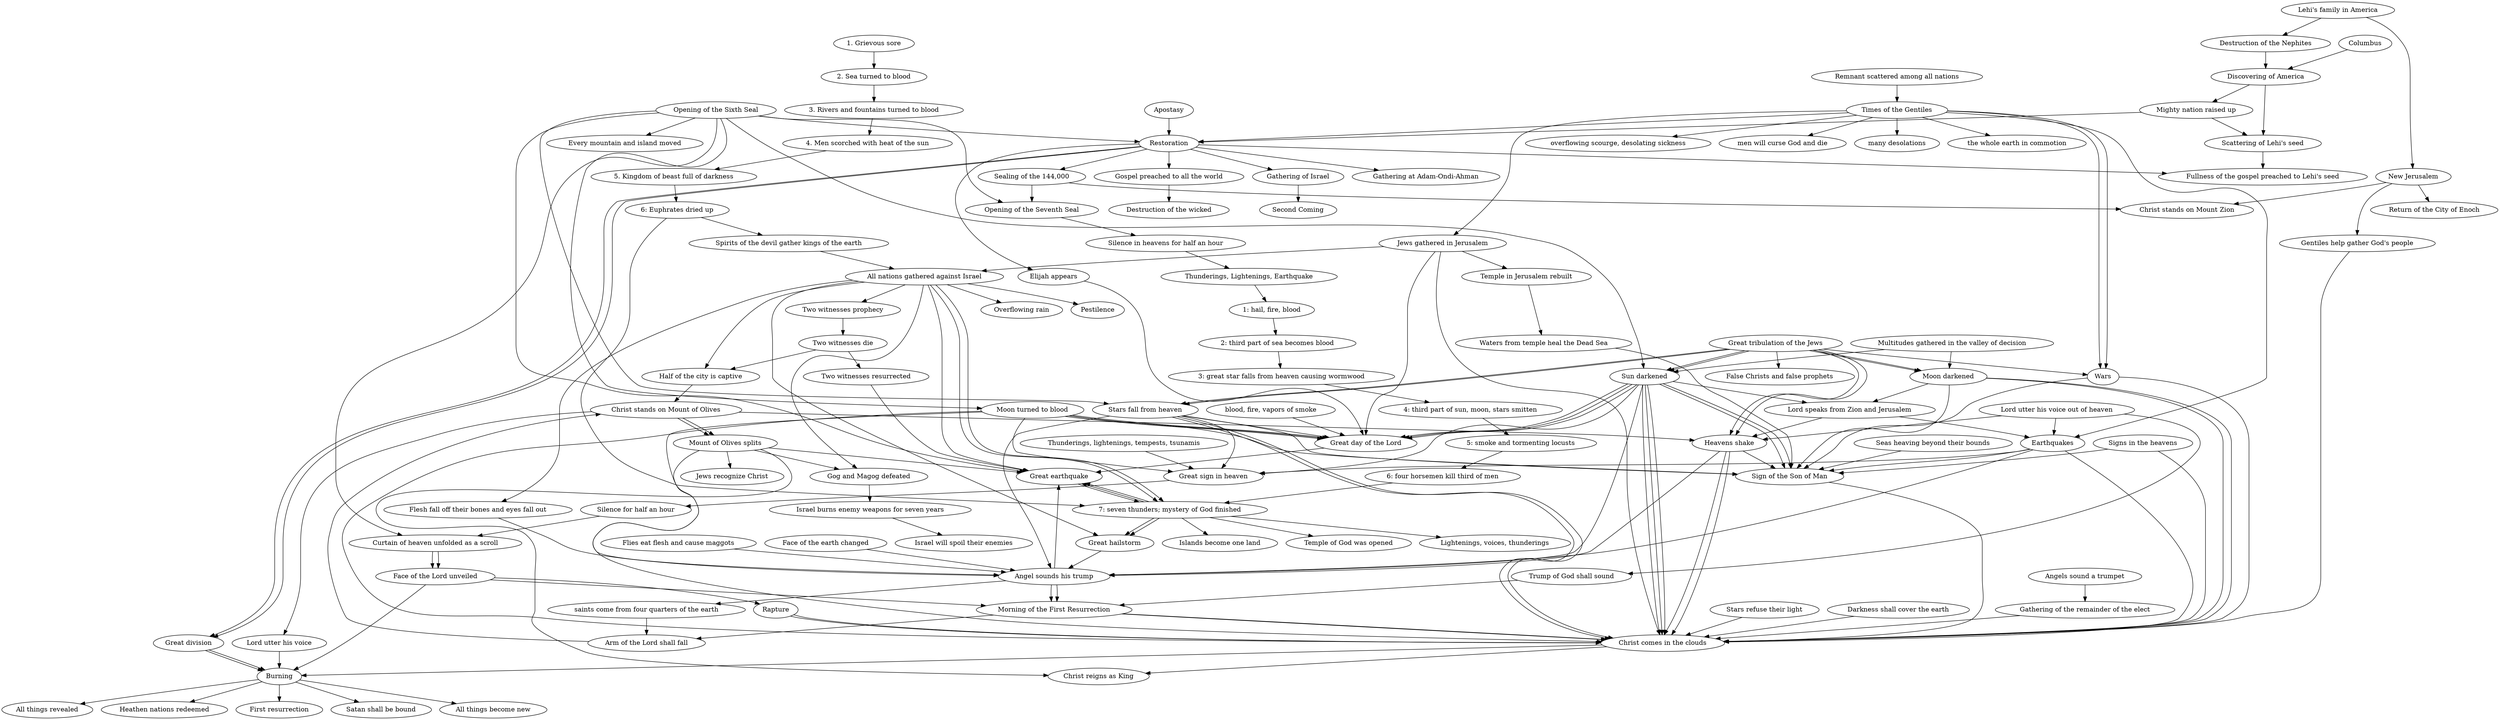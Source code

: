 digraph Signs {
    
  ##
  #
  # OT
  #
  ##

  # Zechariah 14
  "All nations gathered against Israel" -> "Half of the city is captive" -> "Christ stands on Mount of Olives" -> "Mount of Olives splits" -> "Christ reigns as King"
  
  # Zechariah 14:12
  "All nations gathered against Israel" -> "Flesh fall off their bones and eyes fall out"
  
  # Zechariah 14:5
  "Mount of Olives splits" -> "Christ comes in the clouds"
    
  # Ezekial 38:18-23
  # Gog and Magog is concurrent with the seventh seal and seven angels pouring destruction
  "All nations gathered against Israel" -> "Great hailstorm"
  "All nations gathered against Israel" -> "Great earthquake"
  "All nations gathered against Israel" -> "Overflowing rain"
  "All nations gathered against Israel" -> "Pestilence"
    
  # Ezekial 39
  "All nations gathered against Israel" -> "Gog and Magog defeated" -> "Israel burns enemy weapons for seven years" -> "Israel will spoil their enemies"

  # Joel 2:31
  "Sun darkened" -> "Great day of the Lord"
  "Moon turned to blood" -> "Great day of the Lord"

  # Joel 3:14-16
  "Multitudes gathered in the valley of decision" -> "Sun darkened"
  "Multitudes gathered in the valley of decision" -> "Moon darkened"
  "Sun darkened" -> "Lord speaks from Zion and Jerusalem"
  "Moon darkened" -> "Lord speaks from Zion and Jerusalem"
  "Lord speaks from Zion and Jerusalem" -> "Heavens shake"
  "Lord speaks from Zion and Jerusalem" -> "Earthquakes"

  # Malachi 4:5
  "Restoration" -> "Elijah appears"
  "Elijah appears" -> "Great day of the Lord"

  ##
  #
  # NT
  #
  ##

  # Matthew 24
  # JST Matthew 1
  subgraph matt24 {

    ###
    # JST is quite a bit different than Matthew 24. It excludes some things
    # and has others in a different order. We have Matthew 24 documented here
    # for the sake of comparison but commented out because we believe JST
    # to be more correct.
    ###

    # Matthew 24:5
    # "False Christs" -> "Beginning of sorrows"

    # Matthew 24:6
    # "Wars" -> "Beginning of sorrows"

    # Matthew 24:7
    # "Famine" -> "Beginning of sorrows"
    # "Pestilence" -> "Beginning of sorrows"
    # "Earthquakes" -> "Beginning of sorrows"

    # Matthew 24:8
    # "Beginning of sorrows"

    # Matthew 24:9
    # "Beginning of sorrows" -> "Persecution" # Is that what this means?

    # Matthew 24:11
    # "Beginning of sorrows" -> "False prophets"

    # Matthew 24:14
    # "Beginning of sorrows" -> "Gospel preached to all the world"

    # Matthew 24:21
    # "Persecution" -> "Great tribulation"
    # "False prophets" -> "Great tribulation"
    # "Gospel preached to all the world" -> "Great tribulation"

    # Matthew 24:23-24
    # "Great tribulation" -> "False Christs"
    # "Great tribulation" -> "False prophets"

    # Matthew 24:29
    # "Great tribulation" -> "Sun darkened"
    # "Great tribulation" -> "Moon darkened"
    # "Great tribulation" -> "Stars fall from heaven"
    # "Great tribulation" -> "Heavens shake"

    # Matthew 24:30
    # "Sun darkened" -> "Sign of the Son of Man"
    # "Moon darkened" -> "Sign of the Son of Man"
    # "Stars fall from heaven" -> "Sign of the Son of Man"
    # "Heavens shake" -> "Sign of the Son of Man"
    # "Sign of the Son of Man" -> "Christ comes in the clouds"

    # Matthew 24:31
    # "Christ comes in the clouds" -> "Gathering of the elect"

    # JST M 1:18,22
    "Great tribulation of the Jews" -> "False Christs and false prophets"

    # JST M 1:23
    "Great tribulation of the Jews" -> "Wars"

    # JST M 1:31
    "Gospel preached to all the world" -> "Destruction of the wicked"

    # JST M 1:33
    "Great tribulation of the Jews" -> "Sun darkened"
    "Great tribulation of the Jews" -> "Moon darkened"
    "Great tribulation of the Jews" -> "Stars fall from heaven"
    "Great tribulation of the Jews" -> "Heavens shake"

    # JST M 1:36
    "Sun darkened" -> "Sign of the Son of Man"
    "Moon darkened" -> "Sign of the Son of Man"
    "Stars fall from heaven" -> "Sign of the Son of Man"
    "Heavens shake" -> "Sign of the Son of Man"
    "Sign of the Son of Man" -> "Christ comes in the clouds"

    # JST M 1:37
    "Angels sound a trumpet" -> "Gathering of the remainder of the elect" -> "Christ comes in the clouds"
  }

  # Mark 13:24
  "Great tribulation of the Jews" -> "Sun darkened"
  "Great tribulation of the Jews" -> "Moon darkened"
  "Great tribulation of the Jews" -> "Stars fall from heaven"
  "Great tribulation of the Jews" -> "Heavens shake"
  "Sun darkened" -> "Christ comes in the clouds"
  "Moon darkened" -> "Christ comes in the clouds"
  "Stars fall from heaven" -> "Christ comes in the clouds"
  "Heavens shake" -> "Christ comes in the clouds"

  # Luke 21:25-28
  "Signs in the heavens" -> "Christ comes in the clouds"

  # Acts 2:20
  "Sun darkened" -> "Great day of the Lord"
  "Moon turned to blood" -> "Great day of the Lord"

  # 1 Thessalonians 4:16-17
  "Rapture" -> "Christ comes in the clouds"
  "Morning of the First Resurrection" -> "Christ comes in the clouds"

  # Revelation 6
  subgraph sixthSeal {
  	label="Sixth Seal"
  	
  	# Revelation 6:12-14
  	"Opening of the Sixth Seal" -> "Great earthquake"
  	"Opening of the Sixth Seal" -> "Sun darkened"
  	"Opening of the Sixth Seal" -> "Moon turned to blood"
  	"Opening of the Sixth Seal" -> "Stars fall from heaven"
  	"Opening of the Sixth Seal" -> "Curtain of heaven unfolded as a scroll"
  	"Opening of the Sixth Seal" -> "Every mountain and island moved"
  	
  	# Revelation 7:2
  	# D&C 77:9
  	"Opening of the Sixth Seal" -> "Restoration"
  	
  	# Revelation 7:3-4
  	"Restoration" -> "Sealing of the 144,000"
  }
  
  # Revelation 8
  # Revelation 9
  subgraph seventhSeal {
  	label="Seventh Seal: Seven angels"
  	
  	"Opening of the Sixth Seal" -> "Opening of the Seventh Seal"
  	"Sealing of the 144,000" -> "Opening of the Seventh Seal"
  	
  	# Revelation 8:1
  	"Opening of the Seventh Seal" -> "Silence in heavens for half an hour"
  	
  	# Revelation 8:5
  	"Silence in heavens for half an hour" -> "Thunderings, Lightenings, Earthquake"
  	
  	# Revelation 8:7 - first angel
  	"Thunderings, Lightenings, Earthquake" -> "1: hail, fire, blood"
  	
  	# Revelation 8:8 - second angel
  	"1: hail, fire, blood" -> "2: third part of sea becomes blood"
  	
  	# Revelation 8:10 - third angel
  	"2: third part of sea becomes blood" -> "3: great star falls from heaven causing wormwood"
  	
  	# Revelation 8:12 - fourth angel
  	"3: great star falls from heaven causing wormwood" -> "4: third part of sun, moon, stars smitten"
  	
  	# Revelation 9:1-12 - fifth angel
  	"4: third part of sun, moon, stars smitten" -> "5: smoke and tormenting locusts"
  	
  	# Revelation 9:13-21 - sixth angel
  	"5: smoke and tormenting locusts" -> "6: four horsemen kill third of men"
  	
  	# Revelation 10 - seventh angel
  	"6: four horsemen kill third of men" -> "7: seven thunders; mystery of God finished"
  }
  
  # Revelation 11
  subgraph twoWitnesses {
    label="Two witnesses in Jerusalem"
  
    # Revelation 11:2
    # The Gentiles tread Jerusalem for 42 months which is the length of time
    # that the witnesses will prophecy for (1260 days). Zechariah and Ezekial
    # speak of all nations being gathered against Israel. We know from
    # Revelation that this is concurrent with the two witnesses.
    "All nations gathered against Israel" -> "Two witnesses prophecy"
    
    # Revelation 11:3; 11:7
    "Two witnesses prophecy" -> "Two witnesses die"
    
    # Revelation 11:11
    "Two witnesses die" -> "Two witnesses resurrected"
    
    # Revelation 11:13
    # Earthquake destroys tenth of Jerusalem; 7,000 men die
    "Two witnesses resurrected" -> "Great earthquake"	
    
    # Revelation 11:15
    "Great earthquake" -> "7: seven thunders; mystery of God finished"

    # Revelation 11:19
    "7: seven thunders; mystery of God finished" -> "Temple of God was opened"
    "7: seven thunders; mystery of God finished" -> "Lightenings, voices, thunderings"
    "7: seven thunders; mystery of God finished" -> "Great earthquake"
    "7: seven thunders; mystery of God finished" -> "Great hailstorm"
  }

  # Revelation 12
  "Apostasy" -> "Restoration"
  
  # Revelation 15-16
  subgraph sevenPlagues {
  	"1. Grievous sore" -> "2. Sea turned to blood" -> "3. Rivers and fountains turned to blood" -> "4. Men scorched with heat of the sun" -> "5. Kingdom of beast full of darkness" -> "6: Euphrates dried up" -> "7: seven thunders; mystery of God finished"
  	
  	# Revelation 16:12-16
    "6: Euphrates dried up" -> "Spirits of the devil gather kings of the earth" -> "All nations gathered against Israel"
    
    # Revelation 16:16-21
    "All nations gathered against Israel" -> "7: seven thunders; mystery of God finished"
    "7: seven thunders; mystery of God finished" -> "Islands become one land"
    "7: seven thunders; mystery of God finished" -> "Great hailstorm"
  }

  # Revelation 16
  "All nations gathered against Israel" -> "7: seven thunders; mystery of God finished" -> "Great earthquake"

  ##
  #
  # BoM
  #
  ##

  subgraph americas {
    label="Americas"
    
    "Lehi's family in America" -> "Destruction of the Nephites" -> "Discovering of America"
  
    # 1 Nephi 13:12
    "Columbus" -> "Discovering of America"
    
    # 1 Nephi 13:14
    "Discovering of America" -> "Scattering of Lehi's seed"
    
    # 1 Nephi 22:7-8
    "Discovering of America" -> "Mighty nation raised up" -> "Scattering of Lehi's seed"
    "Mighty nation raised up" -> "Restoration"
    
    # 1 Nephi 15:13
    "Restoration" -> "Fullness of the gospel preached to Lehi's seed"
    
    # 1 Nephi 15:17
    "Scattering of Lehi's seed" -> "Fullness of the gospel preached to Lehi's seed"
  }

  # 1 Nephi 15:19, 19:15
  "Restoration" -> "Gathering of Israel" -> "Second Coming"

  # 2 Nephi 12:19-21
  "Great day of the Lord" -> "Great earthquake"

  # 2 Nephi 30:10
  "Restoration" -> "Great division" -> "Burning"

  # 2 Nephi 30:15-18
  "Burning" -> "All things revealed"

  # 3 Nephi 20:22
  # 3 Nephi 21:23-25
  # Ether 13:8
  "Lehi's family in America" -> "New Jerusalem" -> "Gentiles help gather God's people" -> "Christ comes in the clouds"

  ##
  #
  # D&C
  #
  ##

  # D&C 29:13-19
  subgraph dc29 {
    # D&C 29:13
    "Angel sounds his trump" -> "Great earthquake"
    "Angel sounds his trump" -> "Morning of the First Resurrection"
    
    # D&C 29:14-19
    "Sun darkened" -> "Angel sounds his trump"
    "Moon turned to blood" -> "Angel sounds his trump"
    "Stars fall from heaven" -> "Angel sounds his trump"
    "Great hailstorm" -> "Angel sounds his trump"
    "Flies eat flesh and cause maggots" -> "Angel sounds his trump"
    "Flesh fall off their bones and eyes fall out" -> "Angel sounds his trump"
  }

  # D&C 34:7-9
  "Sun darkened" -> "Christ comes in the clouds"
  "Moon turned to blood" -> "Christ comes in the clouds"
  "Stars refuse their light" -> "Christ comes in the clouds"
  "Stars fall from heaven" -> "Christ comes in the clouds"

  # D&C 43:18
  "Lord utter his voice out of heaven" -> "Heavens shake"
  "Lord utter his voice out of heaven" -> "Earthquakes"
  "Lord utter his voice out of heaven" -> "Trump of God shall sound"
  "Trump of God shall sound" -> "Morning of the First Resurrection"

  # D&C 45:24-59
  subgraph dc45 {
  
  	# D&C 45:24-25
  	"Remnant scattered among all nations" -> "Times of the Gentiles" -> "Jews gathered in Jerusalem"
  	
  	# D&C 45:26-27
  	"Times of the Gentiles" -> "Wars"
  	"Times of the Gentiles" -> "the whole earth in commotion"
  	# "Times of the Gentiles" -> "men's hearts shall fail them"
  	# "Times of the Gentiles" -> "shall say that Christ delayeth his coming"
  	# "Times of the Gentiles" -> "love of men wax cold"
  	# "Times of the Gentiles" -> "iniquity shall abound"
  	
  	# D&C 45:28-30
  	"Times of the Gentiles" -> "Restoration"
  	
  	# D&C 45:31-33
  	"Times of the Gentiles" -> "overflowing scourge, desolating sickness"
  	"Times of the Gentiles" -> "men will curse God and die"
  	"Times of the Gentiles" -> "Earthquakes"
  	"Times of the Gentiles" -> "many desolations"
  	"Times of the Gentiles" -> "Wars"
  	
  	# D&C 45:40-43
  	"blood, fire, vapors of smoke" -> "Great day of the Lord"
  	"Sun darkened" -> "Great day of the Lord"
  	"Moon turned to blood" -> "Great day of the Lord"
  	"Stars fall from heaven" -> "Great day of the Lord"
  	"Jews gathered in Jerusalem" -> "Great day of the Lord"
  	
  	# D&C 45:44
  	"Jews gathered in Jerusalem" -> "Christ comes in the clouds"
  	
  	# D&C 45:45-49
  	"Angel sounds his trump" -> "Morning of the First Resurrection" -> "Arm of the Lord shall fall"
  	"Angel sounds his trump" -> "saints come from four quarters of the earth" -> "Arm of the Lord shall fall"
  	"Arm of the Lord shall fall" -> "Christ stands on Mount of Olives" -> "Mount of Olives splits" -> "Great earthquake"
  	"Christ stands on Mount of Olives" -> "Heavens shake"
  	"Christ stands on Mount of Olives" -> "Lord utter his voice" -> "Burning"
  	
  	# D&C 45:51-53
  	"Mount of Olives splits" -> "Jews recognize Christ"
  	
  	# D&C 45:54
  	"Burning" -> "Heathen nations redeemed"
  	"Burning" -> "First resurrection"
  	"Burning" -> "Satan shall be bound"

    # TODO: Resolve this; it was my first understanding of the ordering in D&C 45.
    # Is it correct?
    # D&C 45:39-50
    # "Christ comes in the clouds" -> "First resurrection" -> "Christ stands on Mount of Olives" -> "Mount of Olives splits" -> "Burning"
  }

  # D&C 49:23
  "Heavens shake" -> "Angel sounds his trump"
  "Earthquakes" -> "Angel sounds his trump"
  "Face of the earth changed" -> "Angel sounds his trump"

  # D&C 63:33-34
  "Wars" -> "Christ comes in the clouds"

  # D&C 63:54
  "Restoration" -> "Great division" -> "Burning"

  # D&C 64:23-24
  "Christ comes in the clouds" -> "Burning"

  # D&C 76:63
  "Christ comes in the clouds" -> "Christ reigns as King"

  # D&C 88
  subgraph dc88 {

    # D&C 88:87-93
    "Earthquakes" -> "Great sign in heaven"
    "Sun darkened" -> "Great sign in heaven"
    "Moon turned to blood" -> "Great sign in heaven"
    "Stars fall from heaven" -> "Great sign in heaven"
    "Thunderings, lightenings, tempests, tsunamis" -> "Great sign in heaven"
    
    # D&C 88:95-97
    "Great sign in heaven" -> "Silence for half an hour" 
    "Silence for half an hour" -> "Curtain of heaven unfolded as a scroll"
    "Curtain of heaven unfolded as a scroll" -> "Face of the Lord unveiled"
    "Face of the Lord unveiled" -> "Morning of the First Resurrection"
    "Face of the Lord unveiled" -> "Rapture"
    "Morning of the First Resurrection" -> "Christ comes in the clouds"
    "Rapture" -> "Christ comes in the clouds"
  }

  # D&C 101:23-25
  "Curtain of heaven unfolded as a scroll" -> "Face of the Lord unveiled"
  "Face of the Lord unveiled" -> "Burning"
  "Burning" -> "All things become new"

  # D&C 133:23-24
  "Islands become one land"

  ##
  #
  # PoGP
  #
  ##

  # Moses 7:60-61
  "Sun darkened" -> "Christ comes in the clouds"
  "Moon darkened" -> "Christ comes in the clouds"
  "Heavens shake" -> "Christ comes in the clouds"
  "Darkness shall cover the earth" -> "Christ comes in the clouds"
  "Earthquakes" -> "Christ comes in the clouds"

  # Moses 7:63-64
  "New Jerusalem" -> "Return of the City of Enoch"

  ##
  #
  # Other
  #
  ##

  # Teachings of the Prophet Joseph Smith; p286-287
  "Jews gathered in Jerusalem" -> "Temple in Jerusalem rebuilt"
  "Temple in Jerusalem rebuilt" -> "Waters from temple heal the Dead Sea"
  "Waters from temple heal the Dead Sea" -> "Sign of the Son of Man"
  "Wars" -> "Sign of the Son of Man"
  "Signs in the heavens" -> "Sign of the Son of Man"
  "Sun darkened" -> "Sign of the Son of Man"
  "Moon turned to blood" -> "Sign of the Son of Man"
  "Earthquakes" -> "Sign of the Son of Man"
  "Seas heaving beyond their bounds" -> "Sign of the Son of Man"

  # https://www.lds.org/manual/old-testament-student-manual-kings-malachi/enrichment-i?lang=eng
  "Two witnesses die" -> "Half of the city is captive"
  "Mount of Olives splits" -> "Gog and Magog defeated"

  ##
  #
  # TODO
  #
  ##

  ## Split these up
  # D&C 133:18,56
  # D&C 84:2
  # Revelation 14:1
  "New Jerusalem" -> "Christ stands on Mount Zion"
  "Sealing of the 144,000" -> "Christ stands on Mount Zion"

  # Find references for this
  subgraph restoration {
    "Restoration" -> "Gospel preached to all the world"
    "Restoration" -> "Gathering at Adam-Ondi-Ahman"
  }
  
  # Find references for this
  subgraph armageddon {
    label="Armageddon"
    "Jews gathered in Jerusalem" -> "All nations gathered against Israel"
  }

  # Matthew 13:39-40
  # Burning

  # Supper of the Great God
  # Ezekial 39
  # Revelation 19:17-18

  # 2 Peter 3:10

  # Isaiah 13:10
  # 2 Nephi 23:10
  # This passage of scripture doesn't give enough context to 
  # put any signs in order. It's just listing different signs.
  
  # Track "time of the Gentiles"; D&C 45
  # https://www.lds.org/scriptures/dc-testament/dc/45

  # Is the "gathering of God's people," "the gathering of the elect," and "the gathering of saints
  # from the four quarters of the earth" all the same thing? If not, then how are they different?
  # Do the gatherings happen in the same place? I.e. to Zion or their own lands?
  subgraph gathering {

    # JST M 1:27,37
    # This verse speaks of gathering the elect and uses the phrase "from the four winds"

    # D&C 33:6
    # This verse speaks of gathering the elect using the phrase "from the four quarters of the earth"

    # Moses 7:62
    # gather out mine elect from the four quarters of the earth

    # What else is gathered from the four quarters of the earth?

    # D&C 45:46
    # "and the saints shall come forth from the four quarters of the earth."

    # 3 Nephi 5:24,26
    # he gather in from the four quarters of the earth all the remnant of the seed of Jacob (unto their own lands)

    # 1 Nephi 22:25
    # he gathereth his children from the four quarters of the earth

    # 1 Nephi 19:16-17
    # all the people who are of the house of Israel will I gather in from the four quarters of the earth

    # 3 Nephi 16:5
    # And then will I gather them in from the four quarters of the earth; and then will I fulfil the 
    # covenant which the Father hath made unto all the people of the house of Israel.
    ## The gathering is part of a covenant

    # Ether 13:11
    # And then also cometh the Jerusalem of old; and the inhabitants thereof, blessed are they, for they have 
    # been washed in the blood of the Lamb; and they are they who were scattered and gathered in from the four quarters of the earth
    ## Jersualem of old? The gathering is of those who were scattered

  }
  
  #
  # Manuals
  #
  
  # https://www.lds.org/manual/doctrines-of-the-gospel-student-manual/36-second-coming?lang=eng
}